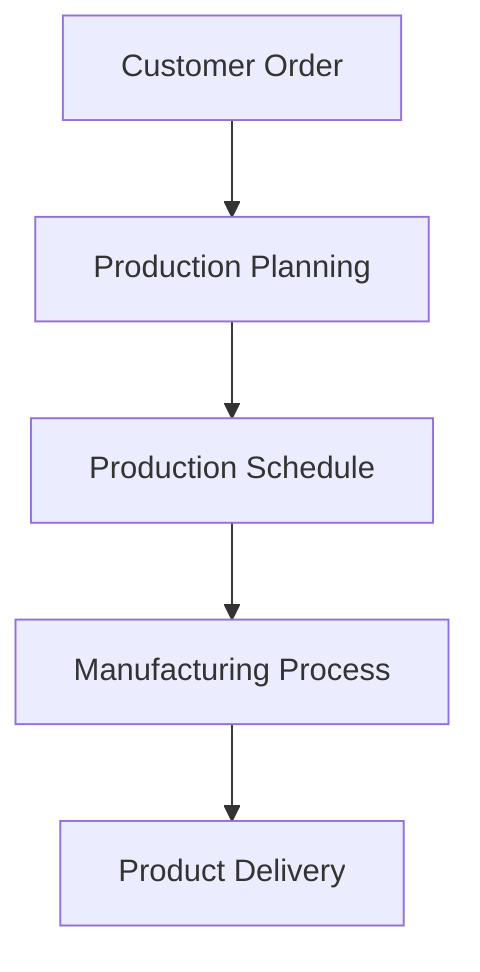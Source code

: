 flowchart TD
    Order[Customer Order] --> Planning[Production Planning]
    Planning --> Schedule[Production Schedule]
    Schedule --> Manufacturing[Manufacturing Process]
    Manufacturing --> Delivery[Product Delivery]